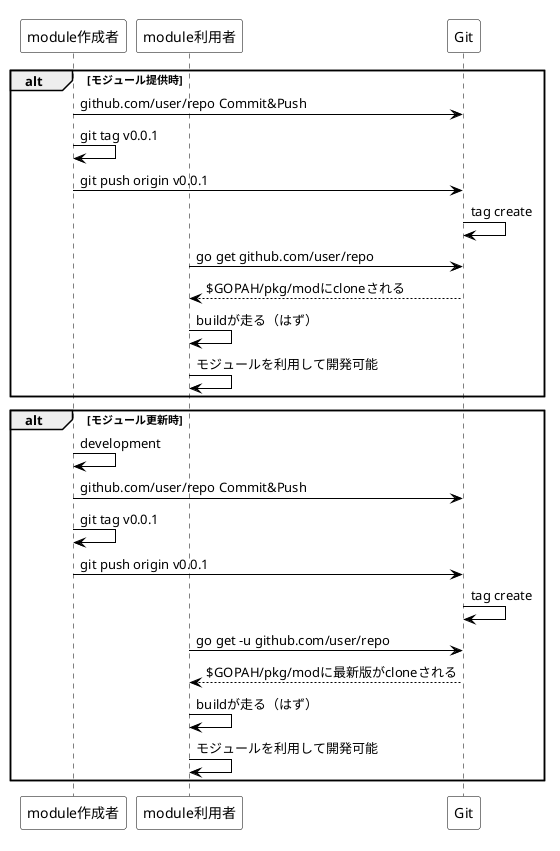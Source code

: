 @startuml

/' ---------------------------------------------- '/
' 固定エリア

'ヘッダー
header

'<font color=red>秘密とか入れるなら入れる</font>
endheader

'フッター
right footer

'<b>Copyright &#169; 2019 hogehoge All Right Reserved.</b>　
endfooter

/' ---------------------------------------------- '/
' スタイルエリア

'必要なら追加
skinparam {
defaultFontName Meiryo
ArrowColor black
Shadow none
shadowing false
'linetype ortho
}
skinparam sequence {
ActorBorderColor black
LifeLineBorderColor black
LifeLineBackgroundColor black
ParticipantBorderColor black
ParticipantBackgroundColor black
}
skinparam participant {
BackgroundColor White
BorderColor Black
}
skinparam actor {
BackgroundColor White
BorderColor Black
}
skinparam note {
BackgroundColor #dcf8f8
BorderColor Black
}

/' ---------------------------------------------- '/
' 描画エリア

' 参考
' http://plantuml.com/sequence-diagram

participant "module作成者" as sup
participant "module利用者" as con

alt モジュール提供時
  sup -> Git: github.com/user/repo Commit&Push
  sup -> sup: git tag v0.0.1
  sup -> Git: git push origin v0.0.1
  Git -> Git: tag create
  con -> Git: go get github.com/user/repo
  con <-- Git: $GOPAH/pkg/modにcloneされる
  con -> con: buildが走る（はず）
  con -> con: モジュールを利用して開発可能
end

alt モジュール更新時
  sup -> sup: development 
  sup -> Git: github.com/user/repo Commit&Push
  sup -> sup: git tag v0.0.1
  sup -> Git: git push origin v0.0.1
  Git -> Git: tag create
  con -> Git: go get -u github.com/user/repo
  con <-- Git: $GOPAH/pkg/modに最新版がcloneされる
  con -> con: buildが走る（はず）
  con -> con: モジュールを利用して開発可能
end

@enduml